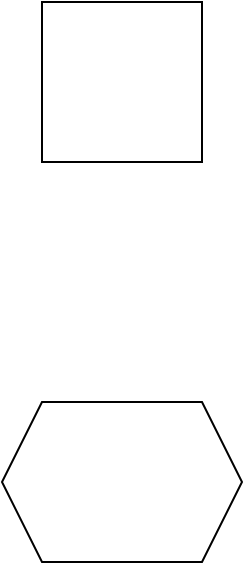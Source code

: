 <mxfile version="16.5.3" type="github">
  <diagram id="cILkJRqyAoFDL8EGMPA-" name="Page-1">
    <mxGraphModel dx="1234" dy="760" grid="1" gridSize="10" guides="1" tooltips="1" connect="1" arrows="1" fold="1" page="1" pageScale="1" pageWidth="850" pageHeight="1100" math="0" shadow="0">
      <root>
        <mxCell id="0" />
        <mxCell id="1" parent="0" />
        <mxCell id="ZF1_0bPQmaTI8cua3A2Z-1" value="" style="whiteSpace=wrap;html=1;aspect=fixed;" vertex="1" parent="1">
          <mxGeometry x="345" y="140" width="80" height="80" as="geometry" />
        </mxCell>
        <mxCell id="ZF1_0bPQmaTI8cua3A2Z-2" value="" style="shape=hexagon;perimeter=hexagonPerimeter2;whiteSpace=wrap;html=1;fixedSize=1;" vertex="1" parent="1">
          <mxGeometry x="325" y="340" width="120" height="80" as="geometry" />
        </mxCell>
      </root>
    </mxGraphModel>
  </diagram>
</mxfile>
